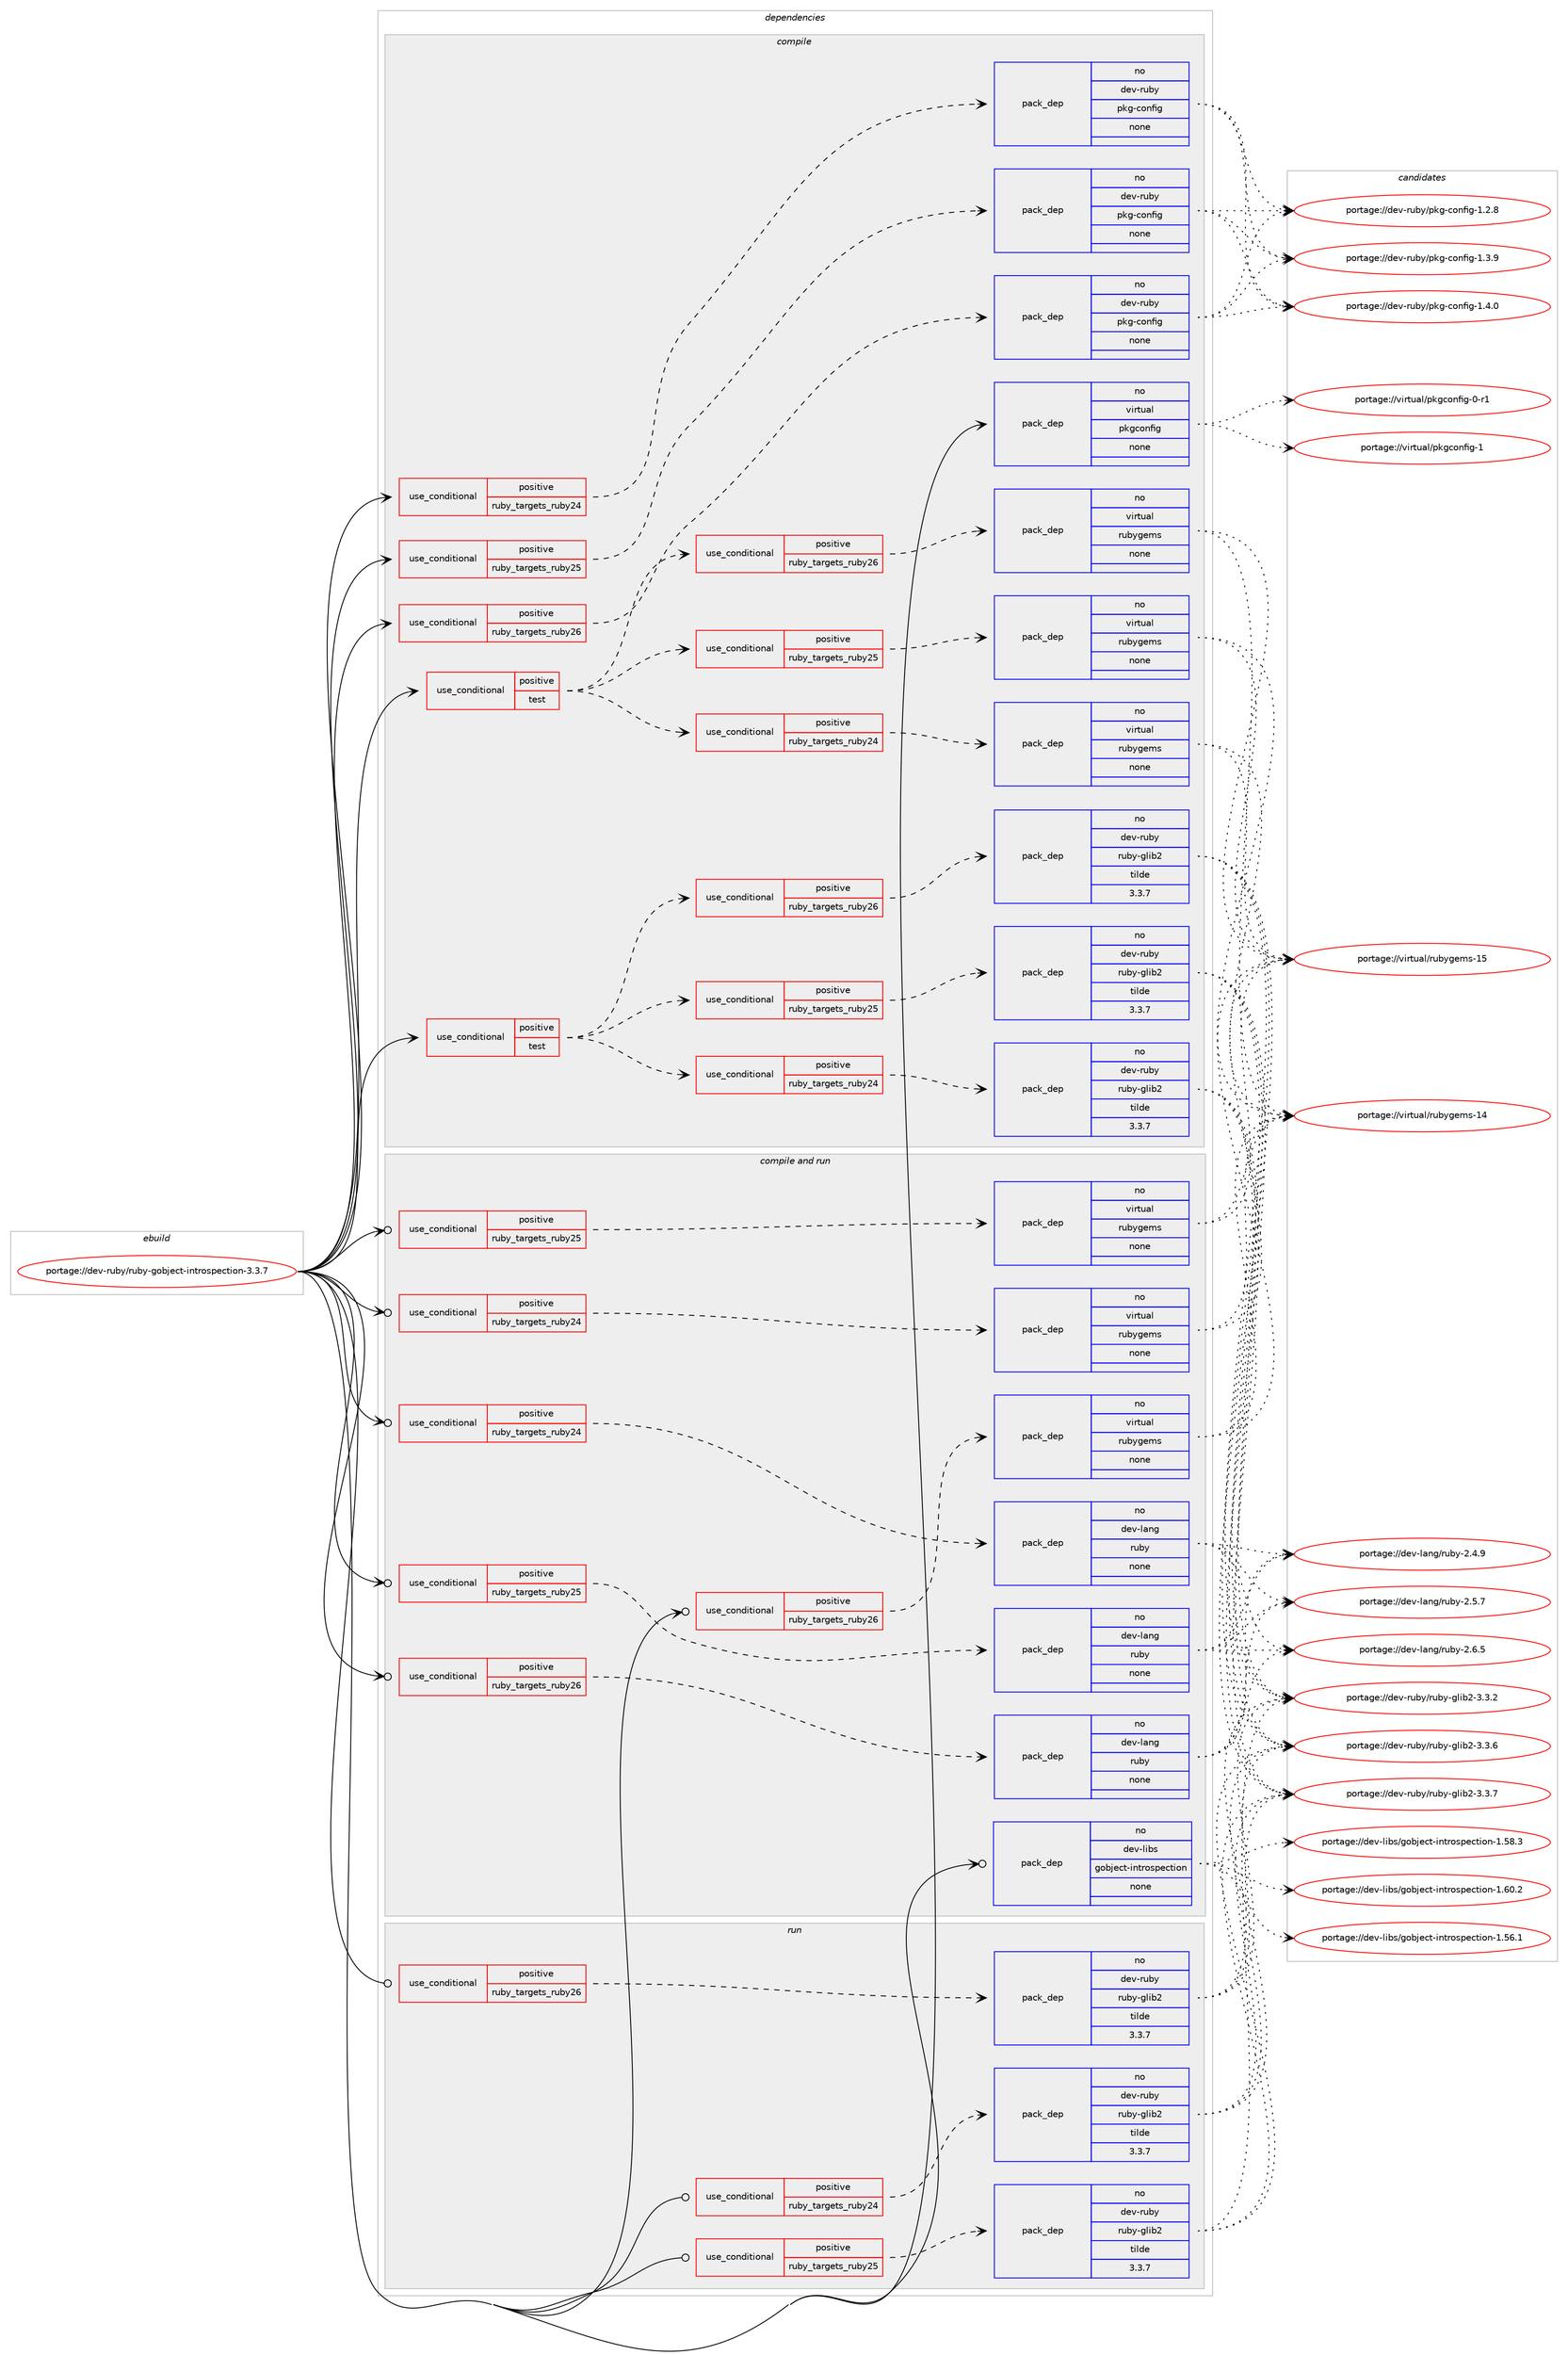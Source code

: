 digraph prolog {

# *************
# Graph options
# *************

newrank=true;
concentrate=true;
compound=true;
graph [rankdir=LR,fontname=Helvetica,fontsize=10,ranksep=1.5];#, ranksep=2.5, nodesep=0.2];
edge  [arrowhead=vee];
node  [fontname=Helvetica,fontsize=10];

# **********
# The ebuild
# **********

subgraph cluster_leftcol {
color=gray;
rank=same;
label=<<i>ebuild</i>>;
id [label="portage://dev-ruby/ruby-gobject-introspection-3.3.7", color=red, width=4, href="../dev-ruby/ruby-gobject-introspection-3.3.7.svg"];
}

# ****************
# The dependencies
# ****************

subgraph cluster_midcol {
color=gray;
label=<<i>dependencies</i>>;
subgraph cluster_compile {
fillcolor="#eeeeee";
style=filled;
label=<<i>compile</i>>;
subgraph cond63772 {
dependency244282 [label=<<TABLE BORDER="0" CELLBORDER="1" CELLSPACING="0" CELLPADDING="4"><TR><TD ROWSPAN="3" CELLPADDING="10">use_conditional</TD></TR><TR><TD>positive</TD></TR><TR><TD>ruby_targets_ruby24</TD></TR></TABLE>>, shape=none, color=red];
subgraph pack176963 {
dependency244283 [label=<<TABLE BORDER="0" CELLBORDER="1" CELLSPACING="0" CELLPADDING="4" WIDTH="220"><TR><TD ROWSPAN="6" CELLPADDING="30">pack_dep</TD></TR><TR><TD WIDTH="110">no</TD></TR><TR><TD>dev-ruby</TD></TR><TR><TD>pkg-config</TD></TR><TR><TD>none</TD></TR><TR><TD></TD></TR></TABLE>>, shape=none, color=blue];
}
dependency244282:e -> dependency244283:w [weight=20,style="dashed",arrowhead="vee"];
}
id:e -> dependency244282:w [weight=20,style="solid",arrowhead="vee"];
subgraph cond63773 {
dependency244284 [label=<<TABLE BORDER="0" CELLBORDER="1" CELLSPACING="0" CELLPADDING="4"><TR><TD ROWSPAN="3" CELLPADDING="10">use_conditional</TD></TR><TR><TD>positive</TD></TR><TR><TD>ruby_targets_ruby25</TD></TR></TABLE>>, shape=none, color=red];
subgraph pack176964 {
dependency244285 [label=<<TABLE BORDER="0" CELLBORDER="1" CELLSPACING="0" CELLPADDING="4" WIDTH="220"><TR><TD ROWSPAN="6" CELLPADDING="30">pack_dep</TD></TR><TR><TD WIDTH="110">no</TD></TR><TR><TD>dev-ruby</TD></TR><TR><TD>pkg-config</TD></TR><TR><TD>none</TD></TR><TR><TD></TD></TR></TABLE>>, shape=none, color=blue];
}
dependency244284:e -> dependency244285:w [weight=20,style="dashed",arrowhead="vee"];
}
id:e -> dependency244284:w [weight=20,style="solid",arrowhead="vee"];
subgraph cond63774 {
dependency244286 [label=<<TABLE BORDER="0" CELLBORDER="1" CELLSPACING="0" CELLPADDING="4"><TR><TD ROWSPAN="3" CELLPADDING="10">use_conditional</TD></TR><TR><TD>positive</TD></TR><TR><TD>ruby_targets_ruby26</TD></TR></TABLE>>, shape=none, color=red];
subgraph pack176965 {
dependency244287 [label=<<TABLE BORDER="0" CELLBORDER="1" CELLSPACING="0" CELLPADDING="4" WIDTH="220"><TR><TD ROWSPAN="6" CELLPADDING="30">pack_dep</TD></TR><TR><TD WIDTH="110">no</TD></TR><TR><TD>dev-ruby</TD></TR><TR><TD>pkg-config</TD></TR><TR><TD>none</TD></TR><TR><TD></TD></TR></TABLE>>, shape=none, color=blue];
}
dependency244286:e -> dependency244287:w [weight=20,style="dashed",arrowhead="vee"];
}
id:e -> dependency244286:w [weight=20,style="solid",arrowhead="vee"];
subgraph cond63775 {
dependency244288 [label=<<TABLE BORDER="0" CELLBORDER="1" CELLSPACING="0" CELLPADDING="4"><TR><TD ROWSPAN="3" CELLPADDING="10">use_conditional</TD></TR><TR><TD>positive</TD></TR><TR><TD>test</TD></TR></TABLE>>, shape=none, color=red];
subgraph cond63776 {
dependency244289 [label=<<TABLE BORDER="0" CELLBORDER="1" CELLSPACING="0" CELLPADDING="4"><TR><TD ROWSPAN="3" CELLPADDING="10">use_conditional</TD></TR><TR><TD>positive</TD></TR><TR><TD>ruby_targets_ruby24</TD></TR></TABLE>>, shape=none, color=red];
subgraph pack176966 {
dependency244290 [label=<<TABLE BORDER="0" CELLBORDER="1" CELLSPACING="0" CELLPADDING="4" WIDTH="220"><TR><TD ROWSPAN="6" CELLPADDING="30">pack_dep</TD></TR><TR><TD WIDTH="110">no</TD></TR><TR><TD>dev-ruby</TD></TR><TR><TD>ruby-glib2</TD></TR><TR><TD>tilde</TD></TR><TR><TD>3.3.7</TD></TR></TABLE>>, shape=none, color=blue];
}
dependency244289:e -> dependency244290:w [weight=20,style="dashed",arrowhead="vee"];
}
dependency244288:e -> dependency244289:w [weight=20,style="dashed",arrowhead="vee"];
subgraph cond63777 {
dependency244291 [label=<<TABLE BORDER="0" CELLBORDER="1" CELLSPACING="0" CELLPADDING="4"><TR><TD ROWSPAN="3" CELLPADDING="10">use_conditional</TD></TR><TR><TD>positive</TD></TR><TR><TD>ruby_targets_ruby25</TD></TR></TABLE>>, shape=none, color=red];
subgraph pack176967 {
dependency244292 [label=<<TABLE BORDER="0" CELLBORDER="1" CELLSPACING="0" CELLPADDING="4" WIDTH="220"><TR><TD ROWSPAN="6" CELLPADDING="30">pack_dep</TD></TR><TR><TD WIDTH="110">no</TD></TR><TR><TD>dev-ruby</TD></TR><TR><TD>ruby-glib2</TD></TR><TR><TD>tilde</TD></TR><TR><TD>3.3.7</TD></TR></TABLE>>, shape=none, color=blue];
}
dependency244291:e -> dependency244292:w [weight=20,style="dashed",arrowhead="vee"];
}
dependency244288:e -> dependency244291:w [weight=20,style="dashed",arrowhead="vee"];
subgraph cond63778 {
dependency244293 [label=<<TABLE BORDER="0" CELLBORDER="1" CELLSPACING="0" CELLPADDING="4"><TR><TD ROWSPAN="3" CELLPADDING="10">use_conditional</TD></TR><TR><TD>positive</TD></TR><TR><TD>ruby_targets_ruby26</TD></TR></TABLE>>, shape=none, color=red];
subgraph pack176968 {
dependency244294 [label=<<TABLE BORDER="0" CELLBORDER="1" CELLSPACING="0" CELLPADDING="4" WIDTH="220"><TR><TD ROWSPAN="6" CELLPADDING="30">pack_dep</TD></TR><TR><TD WIDTH="110">no</TD></TR><TR><TD>dev-ruby</TD></TR><TR><TD>ruby-glib2</TD></TR><TR><TD>tilde</TD></TR><TR><TD>3.3.7</TD></TR></TABLE>>, shape=none, color=blue];
}
dependency244293:e -> dependency244294:w [weight=20,style="dashed",arrowhead="vee"];
}
dependency244288:e -> dependency244293:w [weight=20,style="dashed",arrowhead="vee"];
}
id:e -> dependency244288:w [weight=20,style="solid",arrowhead="vee"];
subgraph cond63779 {
dependency244295 [label=<<TABLE BORDER="0" CELLBORDER="1" CELLSPACING="0" CELLPADDING="4"><TR><TD ROWSPAN="3" CELLPADDING="10">use_conditional</TD></TR><TR><TD>positive</TD></TR><TR><TD>test</TD></TR></TABLE>>, shape=none, color=red];
subgraph cond63780 {
dependency244296 [label=<<TABLE BORDER="0" CELLBORDER="1" CELLSPACING="0" CELLPADDING="4"><TR><TD ROWSPAN="3" CELLPADDING="10">use_conditional</TD></TR><TR><TD>positive</TD></TR><TR><TD>ruby_targets_ruby24</TD></TR></TABLE>>, shape=none, color=red];
subgraph pack176969 {
dependency244297 [label=<<TABLE BORDER="0" CELLBORDER="1" CELLSPACING="0" CELLPADDING="4" WIDTH="220"><TR><TD ROWSPAN="6" CELLPADDING="30">pack_dep</TD></TR><TR><TD WIDTH="110">no</TD></TR><TR><TD>virtual</TD></TR><TR><TD>rubygems</TD></TR><TR><TD>none</TD></TR><TR><TD></TD></TR></TABLE>>, shape=none, color=blue];
}
dependency244296:e -> dependency244297:w [weight=20,style="dashed",arrowhead="vee"];
}
dependency244295:e -> dependency244296:w [weight=20,style="dashed",arrowhead="vee"];
subgraph cond63781 {
dependency244298 [label=<<TABLE BORDER="0" CELLBORDER="1" CELLSPACING="0" CELLPADDING="4"><TR><TD ROWSPAN="3" CELLPADDING="10">use_conditional</TD></TR><TR><TD>positive</TD></TR><TR><TD>ruby_targets_ruby25</TD></TR></TABLE>>, shape=none, color=red];
subgraph pack176970 {
dependency244299 [label=<<TABLE BORDER="0" CELLBORDER="1" CELLSPACING="0" CELLPADDING="4" WIDTH="220"><TR><TD ROWSPAN="6" CELLPADDING="30">pack_dep</TD></TR><TR><TD WIDTH="110">no</TD></TR><TR><TD>virtual</TD></TR><TR><TD>rubygems</TD></TR><TR><TD>none</TD></TR><TR><TD></TD></TR></TABLE>>, shape=none, color=blue];
}
dependency244298:e -> dependency244299:w [weight=20,style="dashed",arrowhead="vee"];
}
dependency244295:e -> dependency244298:w [weight=20,style="dashed",arrowhead="vee"];
subgraph cond63782 {
dependency244300 [label=<<TABLE BORDER="0" CELLBORDER="1" CELLSPACING="0" CELLPADDING="4"><TR><TD ROWSPAN="3" CELLPADDING="10">use_conditional</TD></TR><TR><TD>positive</TD></TR><TR><TD>ruby_targets_ruby26</TD></TR></TABLE>>, shape=none, color=red];
subgraph pack176971 {
dependency244301 [label=<<TABLE BORDER="0" CELLBORDER="1" CELLSPACING="0" CELLPADDING="4" WIDTH="220"><TR><TD ROWSPAN="6" CELLPADDING="30">pack_dep</TD></TR><TR><TD WIDTH="110">no</TD></TR><TR><TD>virtual</TD></TR><TR><TD>rubygems</TD></TR><TR><TD>none</TD></TR><TR><TD></TD></TR></TABLE>>, shape=none, color=blue];
}
dependency244300:e -> dependency244301:w [weight=20,style="dashed",arrowhead="vee"];
}
dependency244295:e -> dependency244300:w [weight=20,style="dashed",arrowhead="vee"];
}
id:e -> dependency244295:w [weight=20,style="solid",arrowhead="vee"];
subgraph pack176972 {
dependency244302 [label=<<TABLE BORDER="0" CELLBORDER="1" CELLSPACING="0" CELLPADDING="4" WIDTH="220"><TR><TD ROWSPAN="6" CELLPADDING="30">pack_dep</TD></TR><TR><TD WIDTH="110">no</TD></TR><TR><TD>virtual</TD></TR><TR><TD>pkgconfig</TD></TR><TR><TD>none</TD></TR><TR><TD></TD></TR></TABLE>>, shape=none, color=blue];
}
id:e -> dependency244302:w [weight=20,style="solid",arrowhead="vee"];
}
subgraph cluster_compileandrun {
fillcolor="#eeeeee";
style=filled;
label=<<i>compile and run</i>>;
subgraph cond63783 {
dependency244303 [label=<<TABLE BORDER="0" CELLBORDER="1" CELLSPACING="0" CELLPADDING="4"><TR><TD ROWSPAN="3" CELLPADDING="10">use_conditional</TD></TR><TR><TD>positive</TD></TR><TR><TD>ruby_targets_ruby24</TD></TR></TABLE>>, shape=none, color=red];
subgraph pack176973 {
dependency244304 [label=<<TABLE BORDER="0" CELLBORDER="1" CELLSPACING="0" CELLPADDING="4" WIDTH="220"><TR><TD ROWSPAN="6" CELLPADDING="30">pack_dep</TD></TR><TR><TD WIDTH="110">no</TD></TR><TR><TD>dev-lang</TD></TR><TR><TD>ruby</TD></TR><TR><TD>none</TD></TR><TR><TD></TD></TR></TABLE>>, shape=none, color=blue];
}
dependency244303:e -> dependency244304:w [weight=20,style="dashed",arrowhead="vee"];
}
id:e -> dependency244303:w [weight=20,style="solid",arrowhead="odotvee"];
subgraph cond63784 {
dependency244305 [label=<<TABLE BORDER="0" CELLBORDER="1" CELLSPACING="0" CELLPADDING="4"><TR><TD ROWSPAN="3" CELLPADDING="10">use_conditional</TD></TR><TR><TD>positive</TD></TR><TR><TD>ruby_targets_ruby24</TD></TR></TABLE>>, shape=none, color=red];
subgraph pack176974 {
dependency244306 [label=<<TABLE BORDER="0" CELLBORDER="1" CELLSPACING="0" CELLPADDING="4" WIDTH="220"><TR><TD ROWSPAN="6" CELLPADDING="30">pack_dep</TD></TR><TR><TD WIDTH="110">no</TD></TR><TR><TD>virtual</TD></TR><TR><TD>rubygems</TD></TR><TR><TD>none</TD></TR><TR><TD></TD></TR></TABLE>>, shape=none, color=blue];
}
dependency244305:e -> dependency244306:w [weight=20,style="dashed",arrowhead="vee"];
}
id:e -> dependency244305:w [weight=20,style="solid",arrowhead="odotvee"];
subgraph cond63785 {
dependency244307 [label=<<TABLE BORDER="0" CELLBORDER="1" CELLSPACING="0" CELLPADDING="4"><TR><TD ROWSPAN="3" CELLPADDING="10">use_conditional</TD></TR><TR><TD>positive</TD></TR><TR><TD>ruby_targets_ruby25</TD></TR></TABLE>>, shape=none, color=red];
subgraph pack176975 {
dependency244308 [label=<<TABLE BORDER="0" CELLBORDER="1" CELLSPACING="0" CELLPADDING="4" WIDTH="220"><TR><TD ROWSPAN="6" CELLPADDING="30">pack_dep</TD></TR><TR><TD WIDTH="110">no</TD></TR><TR><TD>dev-lang</TD></TR><TR><TD>ruby</TD></TR><TR><TD>none</TD></TR><TR><TD></TD></TR></TABLE>>, shape=none, color=blue];
}
dependency244307:e -> dependency244308:w [weight=20,style="dashed",arrowhead="vee"];
}
id:e -> dependency244307:w [weight=20,style="solid",arrowhead="odotvee"];
subgraph cond63786 {
dependency244309 [label=<<TABLE BORDER="0" CELLBORDER="1" CELLSPACING="0" CELLPADDING="4"><TR><TD ROWSPAN="3" CELLPADDING="10">use_conditional</TD></TR><TR><TD>positive</TD></TR><TR><TD>ruby_targets_ruby25</TD></TR></TABLE>>, shape=none, color=red];
subgraph pack176976 {
dependency244310 [label=<<TABLE BORDER="0" CELLBORDER="1" CELLSPACING="0" CELLPADDING="4" WIDTH="220"><TR><TD ROWSPAN="6" CELLPADDING="30">pack_dep</TD></TR><TR><TD WIDTH="110">no</TD></TR><TR><TD>virtual</TD></TR><TR><TD>rubygems</TD></TR><TR><TD>none</TD></TR><TR><TD></TD></TR></TABLE>>, shape=none, color=blue];
}
dependency244309:e -> dependency244310:w [weight=20,style="dashed",arrowhead="vee"];
}
id:e -> dependency244309:w [weight=20,style="solid",arrowhead="odotvee"];
subgraph cond63787 {
dependency244311 [label=<<TABLE BORDER="0" CELLBORDER="1" CELLSPACING="0" CELLPADDING="4"><TR><TD ROWSPAN="3" CELLPADDING="10">use_conditional</TD></TR><TR><TD>positive</TD></TR><TR><TD>ruby_targets_ruby26</TD></TR></TABLE>>, shape=none, color=red];
subgraph pack176977 {
dependency244312 [label=<<TABLE BORDER="0" CELLBORDER="1" CELLSPACING="0" CELLPADDING="4" WIDTH="220"><TR><TD ROWSPAN="6" CELLPADDING="30">pack_dep</TD></TR><TR><TD WIDTH="110">no</TD></TR><TR><TD>dev-lang</TD></TR><TR><TD>ruby</TD></TR><TR><TD>none</TD></TR><TR><TD></TD></TR></TABLE>>, shape=none, color=blue];
}
dependency244311:e -> dependency244312:w [weight=20,style="dashed",arrowhead="vee"];
}
id:e -> dependency244311:w [weight=20,style="solid",arrowhead="odotvee"];
subgraph cond63788 {
dependency244313 [label=<<TABLE BORDER="0" CELLBORDER="1" CELLSPACING="0" CELLPADDING="4"><TR><TD ROWSPAN="3" CELLPADDING="10">use_conditional</TD></TR><TR><TD>positive</TD></TR><TR><TD>ruby_targets_ruby26</TD></TR></TABLE>>, shape=none, color=red];
subgraph pack176978 {
dependency244314 [label=<<TABLE BORDER="0" CELLBORDER="1" CELLSPACING="0" CELLPADDING="4" WIDTH="220"><TR><TD ROWSPAN="6" CELLPADDING="30">pack_dep</TD></TR><TR><TD WIDTH="110">no</TD></TR><TR><TD>virtual</TD></TR><TR><TD>rubygems</TD></TR><TR><TD>none</TD></TR><TR><TD></TD></TR></TABLE>>, shape=none, color=blue];
}
dependency244313:e -> dependency244314:w [weight=20,style="dashed",arrowhead="vee"];
}
id:e -> dependency244313:w [weight=20,style="solid",arrowhead="odotvee"];
subgraph pack176979 {
dependency244315 [label=<<TABLE BORDER="0" CELLBORDER="1" CELLSPACING="0" CELLPADDING="4" WIDTH="220"><TR><TD ROWSPAN="6" CELLPADDING="30">pack_dep</TD></TR><TR><TD WIDTH="110">no</TD></TR><TR><TD>dev-libs</TD></TR><TR><TD>gobject-introspection</TD></TR><TR><TD>none</TD></TR><TR><TD></TD></TR></TABLE>>, shape=none, color=blue];
}
id:e -> dependency244315:w [weight=20,style="solid",arrowhead="odotvee"];
}
subgraph cluster_run {
fillcolor="#eeeeee";
style=filled;
label=<<i>run</i>>;
subgraph cond63789 {
dependency244316 [label=<<TABLE BORDER="0" CELLBORDER="1" CELLSPACING="0" CELLPADDING="4"><TR><TD ROWSPAN="3" CELLPADDING="10">use_conditional</TD></TR><TR><TD>positive</TD></TR><TR><TD>ruby_targets_ruby24</TD></TR></TABLE>>, shape=none, color=red];
subgraph pack176980 {
dependency244317 [label=<<TABLE BORDER="0" CELLBORDER="1" CELLSPACING="0" CELLPADDING="4" WIDTH="220"><TR><TD ROWSPAN="6" CELLPADDING="30">pack_dep</TD></TR><TR><TD WIDTH="110">no</TD></TR><TR><TD>dev-ruby</TD></TR><TR><TD>ruby-glib2</TD></TR><TR><TD>tilde</TD></TR><TR><TD>3.3.7</TD></TR></TABLE>>, shape=none, color=blue];
}
dependency244316:e -> dependency244317:w [weight=20,style="dashed",arrowhead="vee"];
}
id:e -> dependency244316:w [weight=20,style="solid",arrowhead="odot"];
subgraph cond63790 {
dependency244318 [label=<<TABLE BORDER="0" CELLBORDER="1" CELLSPACING="0" CELLPADDING="4"><TR><TD ROWSPAN="3" CELLPADDING="10">use_conditional</TD></TR><TR><TD>positive</TD></TR><TR><TD>ruby_targets_ruby25</TD></TR></TABLE>>, shape=none, color=red];
subgraph pack176981 {
dependency244319 [label=<<TABLE BORDER="0" CELLBORDER="1" CELLSPACING="0" CELLPADDING="4" WIDTH="220"><TR><TD ROWSPAN="6" CELLPADDING="30">pack_dep</TD></TR><TR><TD WIDTH="110">no</TD></TR><TR><TD>dev-ruby</TD></TR><TR><TD>ruby-glib2</TD></TR><TR><TD>tilde</TD></TR><TR><TD>3.3.7</TD></TR></TABLE>>, shape=none, color=blue];
}
dependency244318:e -> dependency244319:w [weight=20,style="dashed",arrowhead="vee"];
}
id:e -> dependency244318:w [weight=20,style="solid",arrowhead="odot"];
subgraph cond63791 {
dependency244320 [label=<<TABLE BORDER="0" CELLBORDER="1" CELLSPACING="0" CELLPADDING="4"><TR><TD ROWSPAN="3" CELLPADDING="10">use_conditional</TD></TR><TR><TD>positive</TD></TR><TR><TD>ruby_targets_ruby26</TD></TR></TABLE>>, shape=none, color=red];
subgraph pack176982 {
dependency244321 [label=<<TABLE BORDER="0" CELLBORDER="1" CELLSPACING="0" CELLPADDING="4" WIDTH="220"><TR><TD ROWSPAN="6" CELLPADDING="30">pack_dep</TD></TR><TR><TD WIDTH="110">no</TD></TR><TR><TD>dev-ruby</TD></TR><TR><TD>ruby-glib2</TD></TR><TR><TD>tilde</TD></TR><TR><TD>3.3.7</TD></TR></TABLE>>, shape=none, color=blue];
}
dependency244320:e -> dependency244321:w [weight=20,style="dashed",arrowhead="vee"];
}
id:e -> dependency244320:w [weight=20,style="solid",arrowhead="odot"];
}
}

# **************
# The candidates
# **************

subgraph cluster_choices {
rank=same;
color=gray;
label=<<i>candidates</i>>;

subgraph choice176963 {
color=black;
nodesep=1;
choiceportage1001011184511411798121471121071034599111110102105103454946504656 [label="portage://dev-ruby/pkg-config-1.2.8", color=red, width=4,href="../dev-ruby/pkg-config-1.2.8.svg"];
choiceportage1001011184511411798121471121071034599111110102105103454946514657 [label="portage://dev-ruby/pkg-config-1.3.9", color=red, width=4,href="../dev-ruby/pkg-config-1.3.9.svg"];
choiceportage1001011184511411798121471121071034599111110102105103454946524648 [label="portage://dev-ruby/pkg-config-1.4.0", color=red, width=4,href="../dev-ruby/pkg-config-1.4.0.svg"];
dependency244283:e -> choiceportage1001011184511411798121471121071034599111110102105103454946504656:w [style=dotted,weight="100"];
dependency244283:e -> choiceportage1001011184511411798121471121071034599111110102105103454946514657:w [style=dotted,weight="100"];
dependency244283:e -> choiceportage1001011184511411798121471121071034599111110102105103454946524648:w [style=dotted,weight="100"];
}
subgraph choice176964 {
color=black;
nodesep=1;
choiceportage1001011184511411798121471121071034599111110102105103454946504656 [label="portage://dev-ruby/pkg-config-1.2.8", color=red, width=4,href="../dev-ruby/pkg-config-1.2.8.svg"];
choiceportage1001011184511411798121471121071034599111110102105103454946514657 [label="portage://dev-ruby/pkg-config-1.3.9", color=red, width=4,href="../dev-ruby/pkg-config-1.3.9.svg"];
choiceportage1001011184511411798121471121071034599111110102105103454946524648 [label="portage://dev-ruby/pkg-config-1.4.0", color=red, width=4,href="../dev-ruby/pkg-config-1.4.0.svg"];
dependency244285:e -> choiceportage1001011184511411798121471121071034599111110102105103454946504656:w [style=dotted,weight="100"];
dependency244285:e -> choiceportage1001011184511411798121471121071034599111110102105103454946514657:w [style=dotted,weight="100"];
dependency244285:e -> choiceportage1001011184511411798121471121071034599111110102105103454946524648:w [style=dotted,weight="100"];
}
subgraph choice176965 {
color=black;
nodesep=1;
choiceportage1001011184511411798121471121071034599111110102105103454946504656 [label="portage://dev-ruby/pkg-config-1.2.8", color=red, width=4,href="../dev-ruby/pkg-config-1.2.8.svg"];
choiceportage1001011184511411798121471121071034599111110102105103454946514657 [label="portage://dev-ruby/pkg-config-1.3.9", color=red, width=4,href="../dev-ruby/pkg-config-1.3.9.svg"];
choiceportage1001011184511411798121471121071034599111110102105103454946524648 [label="portage://dev-ruby/pkg-config-1.4.0", color=red, width=4,href="../dev-ruby/pkg-config-1.4.0.svg"];
dependency244287:e -> choiceportage1001011184511411798121471121071034599111110102105103454946504656:w [style=dotted,weight="100"];
dependency244287:e -> choiceportage1001011184511411798121471121071034599111110102105103454946514657:w [style=dotted,weight="100"];
dependency244287:e -> choiceportage1001011184511411798121471121071034599111110102105103454946524648:w [style=dotted,weight="100"];
}
subgraph choice176966 {
color=black;
nodesep=1;
choiceportage10010111845114117981214711411798121451031081059850455146514650 [label="portage://dev-ruby/ruby-glib2-3.3.2", color=red, width=4,href="../dev-ruby/ruby-glib2-3.3.2.svg"];
choiceportage10010111845114117981214711411798121451031081059850455146514654 [label="portage://dev-ruby/ruby-glib2-3.3.6", color=red, width=4,href="../dev-ruby/ruby-glib2-3.3.6.svg"];
choiceportage10010111845114117981214711411798121451031081059850455146514655 [label="portage://dev-ruby/ruby-glib2-3.3.7", color=red, width=4,href="../dev-ruby/ruby-glib2-3.3.7.svg"];
dependency244290:e -> choiceportage10010111845114117981214711411798121451031081059850455146514650:w [style=dotted,weight="100"];
dependency244290:e -> choiceportage10010111845114117981214711411798121451031081059850455146514654:w [style=dotted,weight="100"];
dependency244290:e -> choiceportage10010111845114117981214711411798121451031081059850455146514655:w [style=dotted,weight="100"];
}
subgraph choice176967 {
color=black;
nodesep=1;
choiceportage10010111845114117981214711411798121451031081059850455146514650 [label="portage://dev-ruby/ruby-glib2-3.3.2", color=red, width=4,href="../dev-ruby/ruby-glib2-3.3.2.svg"];
choiceportage10010111845114117981214711411798121451031081059850455146514654 [label="portage://dev-ruby/ruby-glib2-3.3.6", color=red, width=4,href="../dev-ruby/ruby-glib2-3.3.6.svg"];
choiceportage10010111845114117981214711411798121451031081059850455146514655 [label="portage://dev-ruby/ruby-glib2-3.3.7", color=red, width=4,href="../dev-ruby/ruby-glib2-3.3.7.svg"];
dependency244292:e -> choiceportage10010111845114117981214711411798121451031081059850455146514650:w [style=dotted,weight="100"];
dependency244292:e -> choiceportage10010111845114117981214711411798121451031081059850455146514654:w [style=dotted,weight="100"];
dependency244292:e -> choiceportage10010111845114117981214711411798121451031081059850455146514655:w [style=dotted,weight="100"];
}
subgraph choice176968 {
color=black;
nodesep=1;
choiceportage10010111845114117981214711411798121451031081059850455146514650 [label="portage://dev-ruby/ruby-glib2-3.3.2", color=red, width=4,href="../dev-ruby/ruby-glib2-3.3.2.svg"];
choiceportage10010111845114117981214711411798121451031081059850455146514654 [label="portage://dev-ruby/ruby-glib2-3.3.6", color=red, width=4,href="../dev-ruby/ruby-glib2-3.3.6.svg"];
choiceportage10010111845114117981214711411798121451031081059850455146514655 [label="portage://dev-ruby/ruby-glib2-3.3.7", color=red, width=4,href="../dev-ruby/ruby-glib2-3.3.7.svg"];
dependency244294:e -> choiceportage10010111845114117981214711411798121451031081059850455146514650:w [style=dotted,weight="100"];
dependency244294:e -> choiceportage10010111845114117981214711411798121451031081059850455146514654:w [style=dotted,weight="100"];
dependency244294:e -> choiceportage10010111845114117981214711411798121451031081059850455146514655:w [style=dotted,weight="100"];
}
subgraph choice176969 {
color=black;
nodesep=1;
choiceportage118105114116117971084711411798121103101109115454952 [label="portage://virtual/rubygems-14", color=red, width=4,href="../virtual/rubygems-14.svg"];
choiceportage118105114116117971084711411798121103101109115454953 [label="portage://virtual/rubygems-15", color=red, width=4,href="../virtual/rubygems-15.svg"];
dependency244297:e -> choiceportage118105114116117971084711411798121103101109115454952:w [style=dotted,weight="100"];
dependency244297:e -> choiceportage118105114116117971084711411798121103101109115454953:w [style=dotted,weight="100"];
}
subgraph choice176970 {
color=black;
nodesep=1;
choiceportage118105114116117971084711411798121103101109115454952 [label="portage://virtual/rubygems-14", color=red, width=4,href="../virtual/rubygems-14.svg"];
choiceportage118105114116117971084711411798121103101109115454953 [label="portage://virtual/rubygems-15", color=red, width=4,href="../virtual/rubygems-15.svg"];
dependency244299:e -> choiceportage118105114116117971084711411798121103101109115454952:w [style=dotted,weight="100"];
dependency244299:e -> choiceportage118105114116117971084711411798121103101109115454953:w [style=dotted,weight="100"];
}
subgraph choice176971 {
color=black;
nodesep=1;
choiceportage118105114116117971084711411798121103101109115454952 [label="portage://virtual/rubygems-14", color=red, width=4,href="../virtual/rubygems-14.svg"];
choiceportage118105114116117971084711411798121103101109115454953 [label="portage://virtual/rubygems-15", color=red, width=4,href="../virtual/rubygems-15.svg"];
dependency244301:e -> choiceportage118105114116117971084711411798121103101109115454952:w [style=dotted,weight="100"];
dependency244301:e -> choiceportage118105114116117971084711411798121103101109115454953:w [style=dotted,weight="100"];
}
subgraph choice176972 {
color=black;
nodesep=1;
choiceportage11810511411611797108471121071039911111010210510345484511449 [label="portage://virtual/pkgconfig-0-r1", color=red, width=4,href="../virtual/pkgconfig-0-r1.svg"];
choiceportage1181051141161179710847112107103991111101021051034549 [label="portage://virtual/pkgconfig-1", color=red, width=4,href="../virtual/pkgconfig-1.svg"];
dependency244302:e -> choiceportage11810511411611797108471121071039911111010210510345484511449:w [style=dotted,weight="100"];
dependency244302:e -> choiceportage1181051141161179710847112107103991111101021051034549:w [style=dotted,weight="100"];
}
subgraph choice176973 {
color=black;
nodesep=1;
choiceportage10010111845108971101034711411798121455046524657 [label="portage://dev-lang/ruby-2.4.9", color=red, width=4,href="../dev-lang/ruby-2.4.9.svg"];
choiceportage10010111845108971101034711411798121455046534655 [label="portage://dev-lang/ruby-2.5.7", color=red, width=4,href="../dev-lang/ruby-2.5.7.svg"];
choiceportage10010111845108971101034711411798121455046544653 [label="portage://dev-lang/ruby-2.6.5", color=red, width=4,href="../dev-lang/ruby-2.6.5.svg"];
dependency244304:e -> choiceportage10010111845108971101034711411798121455046524657:w [style=dotted,weight="100"];
dependency244304:e -> choiceportage10010111845108971101034711411798121455046534655:w [style=dotted,weight="100"];
dependency244304:e -> choiceportage10010111845108971101034711411798121455046544653:w [style=dotted,weight="100"];
}
subgraph choice176974 {
color=black;
nodesep=1;
choiceportage118105114116117971084711411798121103101109115454952 [label="portage://virtual/rubygems-14", color=red, width=4,href="../virtual/rubygems-14.svg"];
choiceportage118105114116117971084711411798121103101109115454953 [label="portage://virtual/rubygems-15", color=red, width=4,href="../virtual/rubygems-15.svg"];
dependency244306:e -> choiceportage118105114116117971084711411798121103101109115454952:w [style=dotted,weight="100"];
dependency244306:e -> choiceportage118105114116117971084711411798121103101109115454953:w [style=dotted,weight="100"];
}
subgraph choice176975 {
color=black;
nodesep=1;
choiceportage10010111845108971101034711411798121455046524657 [label="portage://dev-lang/ruby-2.4.9", color=red, width=4,href="../dev-lang/ruby-2.4.9.svg"];
choiceportage10010111845108971101034711411798121455046534655 [label="portage://dev-lang/ruby-2.5.7", color=red, width=4,href="../dev-lang/ruby-2.5.7.svg"];
choiceportage10010111845108971101034711411798121455046544653 [label="portage://dev-lang/ruby-2.6.5", color=red, width=4,href="../dev-lang/ruby-2.6.5.svg"];
dependency244308:e -> choiceportage10010111845108971101034711411798121455046524657:w [style=dotted,weight="100"];
dependency244308:e -> choiceportage10010111845108971101034711411798121455046534655:w [style=dotted,weight="100"];
dependency244308:e -> choiceportage10010111845108971101034711411798121455046544653:w [style=dotted,weight="100"];
}
subgraph choice176976 {
color=black;
nodesep=1;
choiceportage118105114116117971084711411798121103101109115454952 [label="portage://virtual/rubygems-14", color=red, width=4,href="../virtual/rubygems-14.svg"];
choiceportage118105114116117971084711411798121103101109115454953 [label="portage://virtual/rubygems-15", color=red, width=4,href="../virtual/rubygems-15.svg"];
dependency244310:e -> choiceportage118105114116117971084711411798121103101109115454952:w [style=dotted,weight="100"];
dependency244310:e -> choiceportage118105114116117971084711411798121103101109115454953:w [style=dotted,weight="100"];
}
subgraph choice176977 {
color=black;
nodesep=1;
choiceportage10010111845108971101034711411798121455046524657 [label="portage://dev-lang/ruby-2.4.9", color=red, width=4,href="../dev-lang/ruby-2.4.9.svg"];
choiceportage10010111845108971101034711411798121455046534655 [label="portage://dev-lang/ruby-2.5.7", color=red, width=4,href="../dev-lang/ruby-2.5.7.svg"];
choiceportage10010111845108971101034711411798121455046544653 [label="portage://dev-lang/ruby-2.6.5", color=red, width=4,href="../dev-lang/ruby-2.6.5.svg"];
dependency244312:e -> choiceportage10010111845108971101034711411798121455046524657:w [style=dotted,weight="100"];
dependency244312:e -> choiceportage10010111845108971101034711411798121455046534655:w [style=dotted,weight="100"];
dependency244312:e -> choiceportage10010111845108971101034711411798121455046544653:w [style=dotted,weight="100"];
}
subgraph choice176978 {
color=black;
nodesep=1;
choiceportage118105114116117971084711411798121103101109115454952 [label="portage://virtual/rubygems-14", color=red, width=4,href="../virtual/rubygems-14.svg"];
choiceportage118105114116117971084711411798121103101109115454953 [label="portage://virtual/rubygems-15", color=red, width=4,href="../virtual/rubygems-15.svg"];
dependency244314:e -> choiceportage118105114116117971084711411798121103101109115454952:w [style=dotted,weight="100"];
dependency244314:e -> choiceportage118105114116117971084711411798121103101109115454953:w [style=dotted,weight="100"];
}
subgraph choice176979 {
color=black;
nodesep=1;
choiceportage1001011184510810598115471031119810610199116451051101161141111151121019911610511111045494653544649 [label="portage://dev-libs/gobject-introspection-1.56.1", color=red, width=4,href="../dev-libs/gobject-introspection-1.56.1.svg"];
choiceportage1001011184510810598115471031119810610199116451051101161141111151121019911610511111045494653564651 [label="portage://dev-libs/gobject-introspection-1.58.3", color=red, width=4,href="../dev-libs/gobject-introspection-1.58.3.svg"];
choiceportage1001011184510810598115471031119810610199116451051101161141111151121019911610511111045494654484650 [label="portage://dev-libs/gobject-introspection-1.60.2", color=red, width=4,href="../dev-libs/gobject-introspection-1.60.2.svg"];
dependency244315:e -> choiceportage1001011184510810598115471031119810610199116451051101161141111151121019911610511111045494653544649:w [style=dotted,weight="100"];
dependency244315:e -> choiceportage1001011184510810598115471031119810610199116451051101161141111151121019911610511111045494653564651:w [style=dotted,weight="100"];
dependency244315:e -> choiceportage1001011184510810598115471031119810610199116451051101161141111151121019911610511111045494654484650:w [style=dotted,weight="100"];
}
subgraph choice176980 {
color=black;
nodesep=1;
choiceportage10010111845114117981214711411798121451031081059850455146514650 [label="portage://dev-ruby/ruby-glib2-3.3.2", color=red, width=4,href="../dev-ruby/ruby-glib2-3.3.2.svg"];
choiceportage10010111845114117981214711411798121451031081059850455146514654 [label="portage://dev-ruby/ruby-glib2-3.3.6", color=red, width=4,href="../dev-ruby/ruby-glib2-3.3.6.svg"];
choiceportage10010111845114117981214711411798121451031081059850455146514655 [label="portage://dev-ruby/ruby-glib2-3.3.7", color=red, width=4,href="../dev-ruby/ruby-glib2-3.3.7.svg"];
dependency244317:e -> choiceportage10010111845114117981214711411798121451031081059850455146514650:w [style=dotted,weight="100"];
dependency244317:e -> choiceportage10010111845114117981214711411798121451031081059850455146514654:w [style=dotted,weight="100"];
dependency244317:e -> choiceportage10010111845114117981214711411798121451031081059850455146514655:w [style=dotted,weight="100"];
}
subgraph choice176981 {
color=black;
nodesep=1;
choiceportage10010111845114117981214711411798121451031081059850455146514650 [label="portage://dev-ruby/ruby-glib2-3.3.2", color=red, width=4,href="../dev-ruby/ruby-glib2-3.3.2.svg"];
choiceportage10010111845114117981214711411798121451031081059850455146514654 [label="portage://dev-ruby/ruby-glib2-3.3.6", color=red, width=4,href="../dev-ruby/ruby-glib2-3.3.6.svg"];
choiceportage10010111845114117981214711411798121451031081059850455146514655 [label="portage://dev-ruby/ruby-glib2-3.3.7", color=red, width=4,href="../dev-ruby/ruby-glib2-3.3.7.svg"];
dependency244319:e -> choiceportage10010111845114117981214711411798121451031081059850455146514650:w [style=dotted,weight="100"];
dependency244319:e -> choiceportage10010111845114117981214711411798121451031081059850455146514654:w [style=dotted,weight="100"];
dependency244319:e -> choiceportage10010111845114117981214711411798121451031081059850455146514655:w [style=dotted,weight="100"];
}
subgraph choice176982 {
color=black;
nodesep=1;
choiceportage10010111845114117981214711411798121451031081059850455146514650 [label="portage://dev-ruby/ruby-glib2-3.3.2", color=red, width=4,href="../dev-ruby/ruby-glib2-3.3.2.svg"];
choiceportage10010111845114117981214711411798121451031081059850455146514654 [label="portage://dev-ruby/ruby-glib2-3.3.6", color=red, width=4,href="../dev-ruby/ruby-glib2-3.3.6.svg"];
choiceportage10010111845114117981214711411798121451031081059850455146514655 [label="portage://dev-ruby/ruby-glib2-3.3.7", color=red, width=4,href="../dev-ruby/ruby-glib2-3.3.7.svg"];
dependency244321:e -> choiceportage10010111845114117981214711411798121451031081059850455146514650:w [style=dotted,weight="100"];
dependency244321:e -> choiceportage10010111845114117981214711411798121451031081059850455146514654:w [style=dotted,weight="100"];
dependency244321:e -> choiceportage10010111845114117981214711411798121451031081059850455146514655:w [style=dotted,weight="100"];
}
}

}
